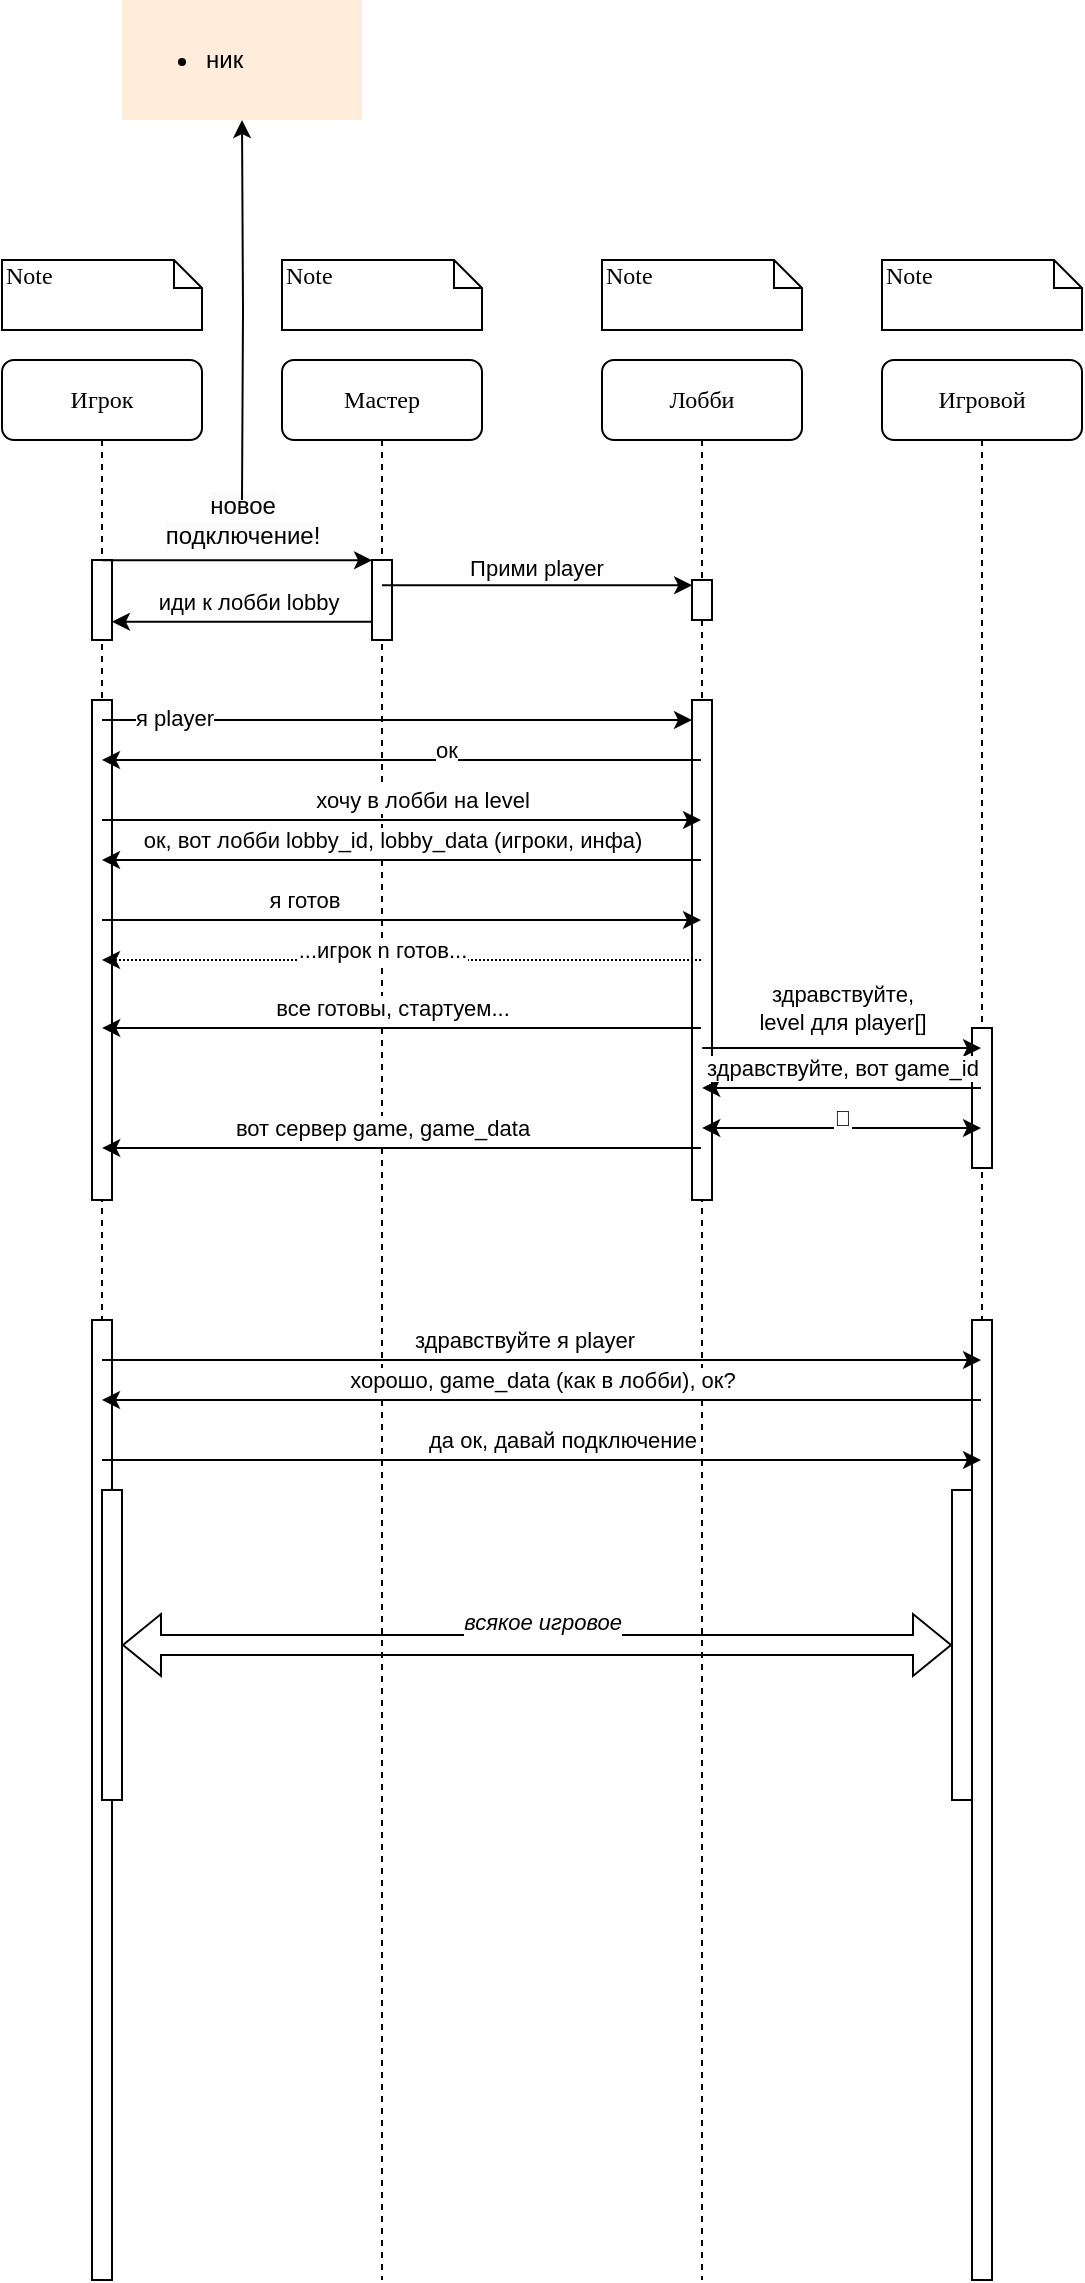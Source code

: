 <mxfile version="24.0.4" type="device">
  <diagram name="Page-1" id="13e1069c-82ec-6db2-03f1-153e76fe0fe0">
    <mxGraphModel dx="682" dy="1271" grid="1" gridSize="10" guides="1" tooltips="1" connect="1" arrows="1" fold="1" page="1" pageScale="1" pageWidth="1100" pageHeight="850" background="none" math="0" shadow="0">
      <root>
        <mxCell id="0" />
        <mxCell id="1" parent="0" />
        <mxCell id="7baba1c4bc27f4b0-2" value="Мастер" style="shape=umlLifeline;perimeter=lifelinePerimeter;whiteSpace=wrap;html=1;container=1;collapsible=0;recursiveResize=0;outlineConnect=0;rounded=1;shadow=0;comic=0;labelBackgroundColor=none;strokeWidth=1;fontFamily=Verdana;fontSize=12;align=center;size=40;movable=1;resizable=1;rotatable=1;deletable=1;editable=1;locked=0;connectable=1;" parent="1" vertex="1">
          <mxGeometry x="240" y="80" width="100" height="960" as="geometry" />
        </mxCell>
        <mxCell id="CSk4QqGGFMlyHTH5sbEI-21" value="" style="html=1;points=[];perimeter=orthogonalPerimeter;rounded=0;shadow=0;comic=0;labelBackgroundColor=none;strokeWidth=1;fontFamily=Verdana;fontSize=12;align=center;" vertex="1" parent="7baba1c4bc27f4b0-2">
          <mxGeometry x="45" y="100" width="10" height="40" as="geometry" />
        </mxCell>
        <mxCell id="7baba1c4bc27f4b0-3" value="Лобби" style="shape=umlLifeline;perimeter=lifelinePerimeter;whiteSpace=wrap;html=1;container=1;collapsible=0;recursiveResize=0;outlineConnect=0;rounded=1;shadow=0;comic=0;labelBackgroundColor=none;strokeWidth=1;fontFamily=Verdana;fontSize=12;align=center;" parent="1" vertex="1">
          <mxGeometry x="400" y="80" width="100" height="960" as="geometry" />
        </mxCell>
        <mxCell id="CSk4QqGGFMlyHTH5sbEI-33" value="" style="html=1;points=[];perimeter=orthogonalPerimeter;rounded=0;shadow=0;comic=0;labelBackgroundColor=none;strokeWidth=1;fontFamily=Verdana;fontSize=12;align=center;" vertex="1" parent="7baba1c4bc27f4b0-3">
          <mxGeometry x="45" y="110" width="10" height="20" as="geometry" />
        </mxCell>
        <mxCell id="CSk4QqGGFMlyHTH5sbEI-44" value="" style="html=1;points=[];perimeter=orthogonalPerimeter;rounded=0;shadow=0;comic=0;labelBackgroundColor=none;strokeWidth=1;fontFamily=Verdana;fontSize=12;align=center;" vertex="1" parent="7baba1c4bc27f4b0-3">
          <mxGeometry x="45" y="170" width="10" height="250" as="geometry" />
        </mxCell>
        <mxCell id="7baba1c4bc27f4b0-4" value="Игровой" style="shape=umlLifeline;perimeter=lifelinePerimeter;whiteSpace=wrap;html=1;container=1;collapsible=0;recursiveResize=0;outlineConnect=0;rounded=1;shadow=0;comic=0;labelBackgroundColor=none;strokeWidth=1;fontFamily=Verdana;fontSize=12;align=center;" parent="1" vertex="1">
          <mxGeometry x="540" y="80" width="100" height="960" as="geometry" />
        </mxCell>
        <mxCell id="CSk4QqGGFMlyHTH5sbEI-56" value="" style="html=1;points=[];perimeter=orthogonalPerimeter;rounded=0;shadow=0;comic=0;labelBackgroundColor=none;strokeWidth=1;fontFamily=Verdana;fontSize=12;align=center;" vertex="1" parent="7baba1c4bc27f4b0-4">
          <mxGeometry x="45" y="334" width="10" height="70" as="geometry" />
        </mxCell>
        <mxCell id="CSk4QqGGFMlyHTH5sbEI-69" value="" style="html=1;points=[];perimeter=orthogonalPerimeter;rounded=0;shadow=0;comic=0;labelBackgroundColor=none;strokeWidth=1;fontFamily=Verdana;fontSize=12;align=center;" vertex="1" parent="7baba1c4bc27f4b0-4">
          <mxGeometry x="45" y="480" width="10" height="480" as="geometry" />
        </mxCell>
        <mxCell id="CSk4QqGGFMlyHTH5sbEI-79" value="" style="html=1;points=[];perimeter=orthogonalPerimeter;rounded=0;shadow=0;comic=0;labelBackgroundColor=none;strokeWidth=1;fontFamily=Verdana;fontSize=12;align=center;" vertex="1" parent="7baba1c4bc27f4b0-4">
          <mxGeometry x="35" y="565" width="10" height="155" as="geometry" />
        </mxCell>
        <mxCell id="7baba1c4bc27f4b0-8" value="Игрок" style="shape=umlLifeline;perimeter=lifelinePerimeter;whiteSpace=wrap;html=1;container=1;collapsible=0;recursiveResize=0;outlineConnect=0;rounded=1;shadow=0;comic=0;labelBackgroundColor=none;strokeWidth=1;fontFamily=Verdana;fontSize=12;align=center;" parent="1" vertex="1">
          <mxGeometry x="100" y="80" width="100" height="960" as="geometry" />
        </mxCell>
        <mxCell id="7baba1c4bc27f4b0-9" value="" style="html=1;points=[];perimeter=orthogonalPerimeter;rounded=0;shadow=0;comic=0;labelBackgroundColor=none;strokeWidth=1;fontFamily=Verdana;fontSize=12;align=center;" parent="7baba1c4bc27f4b0-8" vertex="1">
          <mxGeometry x="45" y="100" width="10" height="40" as="geometry" />
        </mxCell>
        <mxCell id="CSk4QqGGFMlyHTH5sbEI-39" value="" style="html=1;points=[];perimeter=orthogonalPerimeter;rounded=0;shadow=0;comic=0;labelBackgroundColor=none;strokeWidth=1;fontFamily=Verdana;fontSize=12;align=center;" vertex="1" parent="7baba1c4bc27f4b0-8">
          <mxGeometry x="45" y="170" width="10" height="250" as="geometry" />
        </mxCell>
        <mxCell id="CSk4QqGGFMlyHTH5sbEI-68" value="" style="html=1;points=[];perimeter=orthogonalPerimeter;rounded=0;shadow=0;comic=0;labelBackgroundColor=none;strokeWidth=1;fontFamily=Verdana;fontSize=12;align=center;" vertex="1" parent="7baba1c4bc27f4b0-8">
          <mxGeometry x="45" y="480" width="10" height="480" as="geometry" />
        </mxCell>
        <mxCell id="CSk4QqGGFMlyHTH5sbEI-78" value="" style="html=1;points=[];perimeter=orthogonalPerimeter;rounded=0;shadow=0;comic=0;labelBackgroundColor=none;strokeWidth=1;fontFamily=Verdana;fontSize=12;align=center;" vertex="1" parent="7baba1c4bc27f4b0-8">
          <mxGeometry x="50" y="565" width="10" height="155" as="geometry" />
        </mxCell>
        <mxCell id="7baba1c4bc27f4b0-40" value="Note" style="shape=note;whiteSpace=wrap;html=1;size=14;verticalAlign=top;align=left;spacingTop=-6;rounded=0;shadow=0;comic=0;labelBackgroundColor=none;strokeWidth=1;fontFamily=Verdana;fontSize=12" parent="1" vertex="1">
          <mxGeometry x="100" y="30" width="100" height="35" as="geometry" />
        </mxCell>
        <mxCell id="7baba1c4bc27f4b0-41" value="Note" style="shape=note;whiteSpace=wrap;html=1;size=14;verticalAlign=top;align=left;spacingTop=-6;rounded=0;shadow=0;comic=0;labelBackgroundColor=none;strokeWidth=1;fontFamily=Verdana;fontSize=12" parent="1" vertex="1">
          <mxGeometry x="240" y="30" width="100" height="35" as="geometry" />
        </mxCell>
        <mxCell id="7baba1c4bc27f4b0-42" value="Note" style="shape=note;whiteSpace=wrap;html=1;size=14;verticalAlign=top;align=left;spacingTop=-6;rounded=0;shadow=0;comic=0;labelBackgroundColor=none;strokeWidth=1;fontFamily=Verdana;fontSize=12" parent="1" vertex="1">
          <mxGeometry x="400" y="30" width="100" height="35" as="geometry" />
        </mxCell>
        <mxCell id="7baba1c4bc27f4b0-43" value="Note" style="shape=note;whiteSpace=wrap;html=1;size=14;verticalAlign=top;align=left;spacingTop=-6;rounded=0;shadow=0;comic=0;labelBackgroundColor=none;strokeWidth=1;fontFamily=Verdana;fontSize=12" parent="1" vertex="1">
          <mxGeometry x="540" y="30" width="100" height="35" as="geometry" />
        </mxCell>
        <mxCell id="CSk4QqGGFMlyHTH5sbEI-24" value="" style="edgeStyle=none;orthogonalLoop=1;jettySize=auto;html=1;rounded=0;entryX=0.003;entryY=0.003;entryDx=0;entryDy=0;entryPerimeter=0;" edge="1" parent="1" source="7baba1c4bc27f4b0-8" target="CSk4QqGGFMlyHTH5sbEI-21">
          <mxGeometry width="80" relative="1" as="geometry">
            <mxPoint x="200" y="180" as="sourcePoint" />
            <mxPoint x="280" y="180" as="targetPoint" />
            <Array as="points" />
          </mxGeometry>
        </mxCell>
        <mxCell id="CSk4QqGGFMlyHTH5sbEI-35" value="&lt;span style=&quot;font-size: 12px; text-wrap: wrap; background-color: rgb(251, 251, 251);&quot;&gt;новое подключение!&lt;/span&gt;" style="edgeLabel;html=1;align=center;verticalAlign=middle;resizable=0;points=[];" vertex="1" connectable="0" parent="CSk4QqGGFMlyHTH5sbEI-24">
          <mxGeometry x="-0.093" y="1" relative="1" as="geometry">
            <mxPoint x="9" y="-19" as="offset" />
          </mxGeometry>
        </mxCell>
        <mxCell id="CSk4QqGGFMlyHTH5sbEI-29" style="edgeStyle=orthogonalEdgeStyle;rounded=0;orthogonalLoop=1;jettySize=auto;html=1;" edge="1" parent="1" target="CSk4QqGGFMlyHTH5sbEI-30">
          <mxGeometry relative="1" as="geometry">
            <mxPoint x="220" y="-150" as="targetPoint" />
            <mxPoint x="220" y="150" as="sourcePoint" />
          </mxGeometry>
        </mxCell>
        <mxCell id="CSk4QqGGFMlyHTH5sbEI-30" value="&lt;ul style=&quot;line-height: 120%;&quot;&gt;&lt;li&gt;ник&lt;/li&gt;&lt;/ul&gt;" style="rounded=0;whiteSpace=wrap;html=1;align=left;fillColor=#ffe6cc;strokeColor=none;gradientColor=none;opacity=70;" vertex="1" parent="1">
          <mxGeometry x="160" y="-100" width="120" height="60" as="geometry" />
        </mxCell>
        <mxCell id="CSk4QqGGFMlyHTH5sbEI-31" value="" style="edgeStyle=none;orthogonalLoop=1;jettySize=auto;html=1;rounded=0;entryX=0.008;entryY=0.134;entryDx=0;entryDy=0;entryPerimeter=0;" edge="1" parent="1" source="7baba1c4bc27f4b0-2" target="CSk4QqGGFMlyHTH5sbEI-33">
          <mxGeometry width="80" relative="1" as="geometry">
            <mxPoint x="295" y="200" as="sourcePoint" />
            <mxPoint x="375" y="200" as="targetPoint" />
            <Array as="points" />
          </mxGeometry>
        </mxCell>
        <mxCell id="CSk4QqGGFMlyHTH5sbEI-34" value="Прими player" style="edgeLabel;html=1;align=center;verticalAlign=middle;resizable=0;points=[];" vertex="1" connectable="0" parent="CSk4QqGGFMlyHTH5sbEI-31">
          <mxGeometry x="-0.329" y="-2" relative="1" as="geometry">
            <mxPoint x="25" y="-11" as="offset" />
          </mxGeometry>
        </mxCell>
        <mxCell id="CSk4QqGGFMlyHTH5sbEI-37" value="" style="edgeStyle=none;orthogonalLoop=1;jettySize=auto;html=1;rounded=0;entryX=0.997;entryY=0.772;entryDx=0;entryDy=0;entryPerimeter=0;" edge="1" parent="1" source="CSk4QqGGFMlyHTH5sbEI-21" target="7baba1c4bc27f4b0-9">
          <mxGeometry width="80" relative="1" as="geometry">
            <mxPoint x="210" y="210" as="sourcePoint" />
            <mxPoint x="160" y="210" as="targetPoint" />
            <Array as="points" />
          </mxGeometry>
        </mxCell>
        <mxCell id="CSk4QqGGFMlyHTH5sbEI-38" value="иди к лобби lobby" style="edgeLabel;html=1;align=center;verticalAlign=middle;resizable=0;points=[];" vertex="1" connectable="0" parent="CSk4QqGGFMlyHTH5sbEI-37">
          <mxGeometry x="0.162" y="-1" relative="1" as="geometry">
            <mxPoint x="13" y="-9" as="offset" />
          </mxGeometry>
        </mxCell>
        <mxCell id="CSk4QqGGFMlyHTH5sbEI-43" value="" style="edgeStyle=none;orthogonalLoop=1;jettySize=auto;html=1;rounded=0;" edge="1" parent="1" source="7baba1c4bc27f4b0-8" target="CSk4QqGGFMlyHTH5sbEI-44">
          <mxGeometry width="80" relative="1" as="geometry">
            <mxPoint x="180" y="250" as="sourcePoint" />
            <mxPoint x="370" y="262" as="targetPoint" />
            <Array as="points">
              <mxPoint x="300" y="260" />
            </Array>
          </mxGeometry>
        </mxCell>
        <mxCell id="CSk4QqGGFMlyHTH5sbEI-45" value="я player" style="edgeLabel;html=1;align=center;verticalAlign=middle;resizable=0;points=[];" vertex="1" connectable="0" parent="CSk4QqGGFMlyHTH5sbEI-43">
          <mxGeometry x="-0.755" y="1" relative="1" as="geometry">
            <mxPoint as="offset" />
          </mxGeometry>
        </mxCell>
        <mxCell id="CSk4QqGGFMlyHTH5sbEI-46" value="" style="edgeStyle=none;orthogonalLoop=1;jettySize=auto;html=1;rounded=0;" edge="1" parent="1" source="7baba1c4bc27f4b0-3" target="7baba1c4bc27f4b0-8">
          <mxGeometry width="80" relative="1" as="geometry">
            <mxPoint x="360" y="300" as="sourcePoint" />
            <mxPoint x="440" y="300" as="targetPoint" />
            <Array as="points">
              <mxPoint x="320" y="280" />
            </Array>
          </mxGeometry>
        </mxCell>
        <mxCell id="CSk4QqGGFMlyHTH5sbEI-47" value="ок" style="edgeLabel;html=1;align=center;verticalAlign=middle;resizable=0;points=[];" vertex="1" connectable="0" parent="CSk4QqGGFMlyHTH5sbEI-46">
          <mxGeometry x="-0.11" y="-1" relative="1" as="geometry">
            <mxPoint x="6" y="-4" as="offset" />
          </mxGeometry>
        </mxCell>
        <mxCell id="CSk4QqGGFMlyHTH5sbEI-48" value="" style="edgeStyle=none;orthogonalLoop=1;jettySize=auto;html=1;rounded=0;" edge="1" parent="1" source="7baba1c4bc27f4b0-8" target="7baba1c4bc27f4b0-3">
          <mxGeometry width="80" relative="1" as="geometry">
            <mxPoint x="260" y="310" as="sourcePoint" />
            <mxPoint x="340" y="310" as="targetPoint" />
            <Array as="points">
              <mxPoint x="310" y="310" />
            </Array>
          </mxGeometry>
        </mxCell>
        <mxCell id="CSk4QqGGFMlyHTH5sbEI-49" value="хочу в лобби на level" style="edgeLabel;html=1;align=center;verticalAlign=middle;resizable=0;points=[];" vertex="1" connectable="0" parent="CSk4QqGGFMlyHTH5sbEI-48">
          <mxGeometry x="0.147" relative="1" as="geometry">
            <mxPoint x="-12" y="-10" as="offset" />
          </mxGeometry>
        </mxCell>
        <mxCell id="CSk4QqGGFMlyHTH5sbEI-50" value="" style="edgeStyle=none;orthogonalLoop=1;jettySize=auto;html=1;rounded=0;" edge="1" parent="1" source="7baba1c4bc27f4b0-3" target="7baba1c4bc27f4b0-8">
          <mxGeometry width="80" relative="1" as="geometry">
            <mxPoint x="350" y="330" as="sourcePoint" />
            <mxPoint x="430" y="330" as="targetPoint" />
            <Array as="points">
              <mxPoint x="340" y="330" />
            </Array>
          </mxGeometry>
        </mxCell>
        <mxCell id="CSk4QqGGFMlyHTH5sbEI-51" value="ок, вот лобби lobby_id, lobby_data (игроки, инфа)" style="edgeLabel;html=1;align=center;verticalAlign=middle;resizable=0;points=[];" vertex="1" connectable="0" parent="CSk4QqGGFMlyHTH5sbEI-50">
          <mxGeometry x="0.166" relative="1" as="geometry">
            <mxPoint x="20" y="-10" as="offset" />
          </mxGeometry>
        </mxCell>
        <mxCell id="CSk4QqGGFMlyHTH5sbEI-52" value="" style="edgeStyle=none;orthogonalLoop=1;jettySize=auto;html=1;rounded=0;" edge="1" parent="1" source="7baba1c4bc27f4b0-8" target="7baba1c4bc27f4b0-3">
          <mxGeometry width="80" relative="1" as="geometry">
            <mxPoint x="210" y="370" as="sourcePoint" />
            <mxPoint x="290" y="370" as="targetPoint" />
            <Array as="points">
              <mxPoint x="300" y="360" />
            </Array>
          </mxGeometry>
        </mxCell>
        <mxCell id="CSk4QqGGFMlyHTH5sbEI-53" value="я готов" style="edgeLabel;html=1;align=center;verticalAlign=middle;resizable=0;points=[];" vertex="1" connectable="0" parent="CSk4QqGGFMlyHTH5sbEI-52">
          <mxGeometry x="-0.604" y="1" relative="1" as="geometry">
            <mxPoint x="41" y="-9" as="offset" />
          </mxGeometry>
        </mxCell>
        <mxCell id="CSk4QqGGFMlyHTH5sbEI-54" value="" style="edgeStyle=none;orthogonalLoop=1;jettySize=auto;html=1;rounded=0;" edge="1" parent="1">
          <mxGeometry width="80" relative="1" as="geometry">
            <mxPoint x="449.5" y="414" as="sourcePoint" />
            <mxPoint x="150.1" y="414" as="targetPoint" />
            <Array as="points">
              <mxPoint x="300" y="414" />
            </Array>
          </mxGeometry>
        </mxCell>
        <mxCell id="CSk4QqGGFMlyHTH5sbEI-55" value="все готовы, стартуем..." style="edgeLabel;html=1;align=center;verticalAlign=middle;resizable=0;points=[];" vertex="1" connectable="0" parent="CSk4QqGGFMlyHTH5sbEI-54">
          <mxGeometry x="-0.005" relative="1" as="geometry">
            <mxPoint x="-6" y="-10" as="offset" />
          </mxGeometry>
        </mxCell>
        <mxCell id="CSk4QqGGFMlyHTH5sbEI-57" value="" style="edgeStyle=none;orthogonalLoop=1;jettySize=auto;html=1;rounded=0;" edge="1" parent="1">
          <mxGeometry width="80" relative="1" as="geometry">
            <mxPoint x="450.1" y="424" as="sourcePoint" />
            <mxPoint x="589.5" y="424" as="targetPoint" />
            <Array as="points">
              <mxPoint x="520" y="424" />
            </Array>
          </mxGeometry>
        </mxCell>
        <mxCell id="CSk4QqGGFMlyHTH5sbEI-58" value="здравствуйте,&lt;div&gt;level для player[]&lt;/div&gt;" style="edgeLabel;html=1;align=center;verticalAlign=middle;resizable=0;points=[];" vertex="1" connectable="0" parent="CSk4QqGGFMlyHTH5sbEI-57">
          <mxGeometry x="-0.298" y="-1" relative="1" as="geometry">
            <mxPoint x="21" y="-21" as="offset" />
          </mxGeometry>
        </mxCell>
        <mxCell id="CSk4QqGGFMlyHTH5sbEI-59" value="" style="edgeStyle=none;orthogonalLoop=1;jettySize=auto;html=1;rounded=0;" edge="1" parent="1">
          <mxGeometry width="80" relative="1" as="geometry">
            <mxPoint x="589.5" y="444" as="sourcePoint" />
            <mxPoint x="450.1" y="444" as="targetPoint" />
            <Array as="points">
              <mxPoint x="520" y="444" />
            </Array>
          </mxGeometry>
        </mxCell>
        <mxCell id="CSk4QqGGFMlyHTH5sbEI-60" value="здравствуйте, вот game_id" style="edgeLabel;html=1;align=center;verticalAlign=middle;resizable=0;points=[];" vertex="1" connectable="0" parent="CSk4QqGGFMlyHTH5sbEI-59">
          <mxGeometry x="0.195" y="2" relative="1" as="geometry">
            <mxPoint x="14" y="-12" as="offset" />
          </mxGeometry>
        </mxCell>
        <mxCell id="CSk4QqGGFMlyHTH5sbEI-61" value="" style="edgeStyle=none;orthogonalLoop=1;jettySize=auto;html=1;rounded=0;" edge="1" parent="1">
          <mxGeometry width="80" relative="1" as="geometry">
            <mxPoint x="449.5" y="474" as="sourcePoint" />
            <mxPoint x="150.1" y="474" as="targetPoint" />
            <Array as="points">
              <mxPoint x="300" y="474" />
            </Array>
          </mxGeometry>
        </mxCell>
        <mxCell id="CSk4QqGGFMlyHTH5sbEI-62" value="вот сервер game, game_data" style="edgeLabel;html=1;align=center;verticalAlign=middle;resizable=0;points=[];" vertex="1" connectable="0" parent="CSk4QqGGFMlyHTH5sbEI-61">
          <mxGeometry x="0.366" y="1" relative="1" as="geometry">
            <mxPoint x="45" y="-11" as="offset" />
          </mxGeometry>
        </mxCell>
        <mxCell id="CSk4QqGGFMlyHTH5sbEI-63" value="" style="endArrow=classic;startArrow=classic;html=1;rounded=0;" edge="1" parent="1">
          <mxGeometry width="50" height="50" relative="1" as="geometry">
            <mxPoint x="450.1" y="464" as="sourcePoint" />
            <mxPoint x="589.5" y="464" as="targetPoint" />
            <Array as="points">
              <mxPoint x="520" y="464" />
            </Array>
          </mxGeometry>
        </mxCell>
        <mxCell id="CSk4QqGGFMlyHTH5sbEI-65" value="🤝" style="edgeLabel;html=1;align=center;verticalAlign=middle;resizable=0;points=[];" vertex="1" connectable="0" parent="CSk4QqGGFMlyHTH5sbEI-63">
          <mxGeometry x="0.122" y="1" relative="1" as="geometry">
            <mxPoint x="-8" y="-4" as="offset" />
          </mxGeometry>
        </mxCell>
        <mxCell id="CSk4QqGGFMlyHTH5sbEI-66" value="" style="edgeStyle=none;orthogonalLoop=1;jettySize=auto;html=1;rounded=0;dashed=1;dashPattern=1 1;" edge="1" parent="1" source="7baba1c4bc27f4b0-3" target="7baba1c4bc27f4b0-8">
          <mxGeometry width="80" relative="1" as="geometry">
            <mxPoint x="210" y="380" as="sourcePoint" />
            <mxPoint x="290" y="380" as="targetPoint" />
            <Array as="points">
              <mxPoint x="300" y="380" />
            </Array>
          </mxGeometry>
        </mxCell>
        <mxCell id="CSk4QqGGFMlyHTH5sbEI-67" value="...игрок n готов..." style="edgeLabel;html=1;align=center;verticalAlign=middle;resizable=0;points=[];" vertex="1" connectable="0" parent="CSk4QqGGFMlyHTH5sbEI-66">
          <mxGeometry x="0.222" relative="1" as="geometry">
            <mxPoint x="23" y="-5" as="offset" />
          </mxGeometry>
        </mxCell>
        <mxCell id="CSk4QqGGFMlyHTH5sbEI-70" value="" style="edgeStyle=none;orthogonalLoop=1;jettySize=auto;html=1;rounded=0;" edge="1" parent="1" source="7baba1c4bc27f4b0-8" target="7baba1c4bc27f4b0-4">
          <mxGeometry width="80" relative="1" as="geometry">
            <mxPoint x="350" y="560" as="sourcePoint" />
            <mxPoint x="430" y="560" as="targetPoint" />
            <Array as="points">
              <mxPoint x="370" y="580" />
            </Array>
          </mxGeometry>
        </mxCell>
        <mxCell id="CSk4QqGGFMlyHTH5sbEI-71" value="здравствуйте я player" style="edgeLabel;html=1;align=center;verticalAlign=middle;resizable=0;points=[];" vertex="1" connectable="0" parent="CSk4QqGGFMlyHTH5sbEI-70">
          <mxGeometry x="-0.129" y="1" relative="1" as="geometry">
            <mxPoint x="19" y="-9" as="offset" />
          </mxGeometry>
        </mxCell>
        <mxCell id="CSk4QqGGFMlyHTH5sbEI-73" value="" style="edgeStyle=none;orthogonalLoop=1;jettySize=auto;html=1;rounded=0;" edge="1" parent="1" source="7baba1c4bc27f4b0-4" target="7baba1c4bc27f4b0-8">
          <mxGeometry width="80" relative="1" as="geometry">
            <mxPoint x="370" y="590" as="sourcePoint" />
            <mxPoint x="450" y="590" as="targetPoint" />
            <Array as="points">
              <mxPoint x="370" y="600" />
            </Array>
          </mxGeometry>
        </mxCell>
        <mxCell id="CSk4QqGGFMlyHTH5sbEI-75" value="хорошо, game_data (как в лобби), ок?" style="edgeLabel;html=1;align=center;verticalAlign=middle;resizable=0;points=[];" vertex="1" connectable="0" parent="CSk4QqGGFMlyHTH5sbEI-73">
          <mxGeometry x="0.112" y="1" relative="1" as="geometry">
            <mxPoint x="25" y="-11" as="offset" />
          </mxGeometry>
        </mxCell>
        <mxCell id="CSk4QqGGFMlyHTH5sbEI-76" value="" style="edgeStyle=none;orthogonalLoop=1;jettySize=auto;html=1;rounded=0;" edge="1" parent="1" source="7baba1c4bc27f4b0-8" target="7baba1c4bc27f4b0-4">
          <mxGeometry width="80" relative="1" as="geometry">
            <mxPoint x="330" y="650" as="sourcePoint" />
            <mxPoint x="410" y="650" as="targetPoint" />
            <Array as="points">
              <mxPoint x="370" y="630" />
            </Array>
          </mxGeometry>
        </mxCell>
        <mxCell id="CSk4QqGGFMlyHTH5sbEI-77" value="да ок, давай подключение" style="edgeLabel;html=1;align=center;verticalAlign=middle;resizable=0;points=[];" vertex="1" connectable="0" parent="CSk4QqGGFMlyHTH5sbEI-76">
          <mxGeometry x="-0.158" y="1" relative="1" as="geometry">
            <mxPoint x="45" y="-9" as="offset" />
          </mxGeometry>
        </mxCell>
        <mxCell id="CSk4QqGGFMlyHTH5sbEI-80" value="" style="shape=flexArrow;endArrow=classic;startArrow=classic;html=1;rounded=0;" edge="1" parent="1" source="CSk4QqGGFMlyHTH5sbEI-78" target="CSk4QqGGFMlyHTH5sbEI-79">
          <mxGeometry width="100" height="100" relative="1" as="geometry">
            <mxPoint x="360" y="770" as="sourcePoint" />
            <mxPoint x="460" y="670" as="targetPoint" />
          </mxGeometry>
        </mxCell>
        <mxCell id="CSk4QqGGFMlyHTH5sbEI-81" value="&lt;i&gt;всякое игровое&lt;/i&gt;" style="edgeLabel;html=1;align=center;verticalAlign=middle;resizable=0;points=[];" vertex="1" connectable="0" parent="CSk4QqGGFMlyHTH5sbEI-80">
          <mxGeometry x="-0.156" y="-6" relative="1" as="geometry">
            <mxPoint x="35" y="-18" as="offset" />
          </mxGeometry>
        </mxCell>
      </root>
    </mxGraphModel>
  </diagram>
</mxfile>
